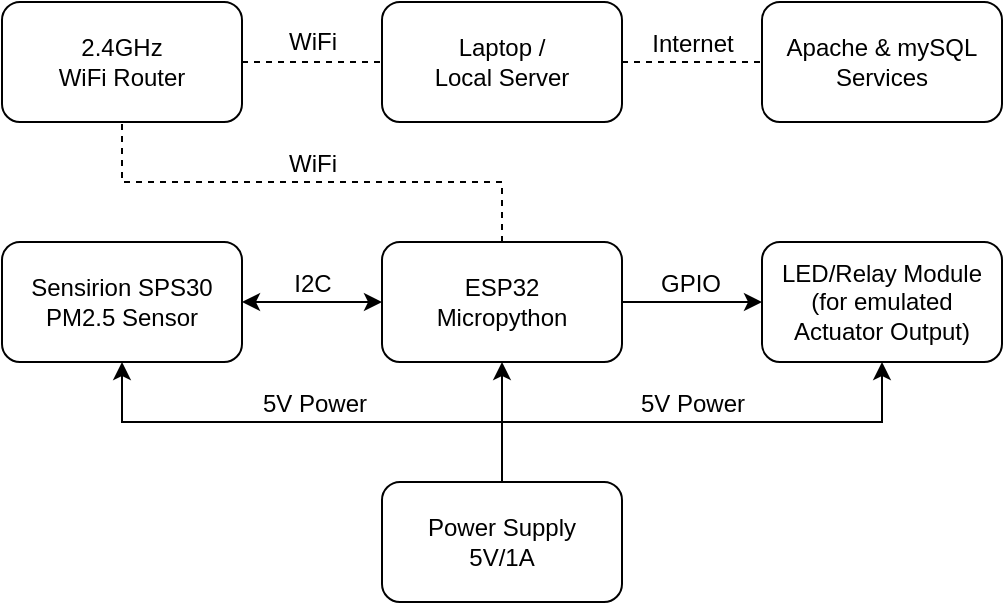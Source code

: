 <mxfile version="24.7.7">
  <diagram name="Page-1" id="tCl5GKto9W87owpmdV91">
    <mxGraphModel dx="1042" dy="567" grid="1" gridSize="10" guides="1" tooltips="1" connect="1" arrows="1" fold="1" page="1" pageScale="1" pageWidth="850" pageHeight="1100" math="0" shadow="0">
      <root>
        <mxCell id="0" />
        <mxCell id="1" parent="0" />
        <mxCell id="QDFXAqB7ANcYVXsruNoA-1" value="ESP32&lt;br&gt;Micropython" style="rounded=1;whiteSpace=wrap;html=1;" parent="1" vertex="1">
          <mxGeometry x="365" y="260" width="120" height="60" as="geometry" />
        </mxCell>
        <mxCell id="QDFXAqB7ANcYVXsruNoA-2" value="Power Supply &lt;br&gt;5V/1A" style="rounded=1;whiteSpace=wrap;html=1;" parent="1" vertex="1">
          <mxGeometry x="365" y="380" width="120" height="60" as="geometry" />
        </mxCell>
        <mxCell id="QDFXAqB7ANcYVXsruNoA-3" value="Sensirion SPS30&lt;br&gt;PM2.5&amp;nbsp;Sensor" style="rounded=1;whiteSpace=wrap;html=1;" parent="1" vertex="1">
          <mxGeometry x="175" y="260" width="120" height="60" as="geometry" />
        </mxCell>
        <mxCell id="QDFXAqB7ANcYVXsruNoA-4" value="LED/Relay Module&lt;br&gt;(for emulated Actuator Output)" style="rounded=1;whiteSpace=wrap;html=1;" parent="1" vertex="1">
          <mxGeometry x="555" y="260" width="120" height="60" as="geometry" />
        </mxCell>
        <mxCell id="QDFXAqB7ANcYVXsruNoA-5" value="2.4GHz &lt;br&gt;WiFi Router" style="rounded=1;whiteSpace=wrap;html=1;" parent="1" vertex="1">
          <mxGeometry x="175" y="140" width="120" height="60" as="geometry" />
        </mxCell>
        <mxCell id="QDFXAqB7ANcYVXsruNoA-6" value="" style="endArrow=classic;html=1;rounded=0;exitX=0.5;exitY=0;exitDx=0;exitDy=0;entryX=0.5;entryY=1;entryDx=0;entryDy=0;" parent="1" source="QDFXAqB7ANcYVXsruNoA-2" target="QDFXAqB7ANcYVXsruNoA-1" edge="1">
          <mxGeometry width="50" height="50" relative="1" as="geometry">
            <mxPoint x="385" y="340" as="sourcePoint" />
            <mxPoint x="435" y="290" as="targetPoint" />
          </mxGeometry>
        </mxCell>
        <mxCell id="QDFXAqB7ANcYVXsruNoA-9" value="" style="endArrow=classic;html=1;rounded=0;entryX=0.5;entryY=1;entryDx=0;entryDy=0;" parent="1" target="QDFXAqB7ANcYVXsruNoA-3" edge="1">
          <mxGeometry width="50" height="50" relative="1" as="geometry">
            <mxPoint x="425" y="350" as="sourcePoint" />
            <mxPoint x="435" y="290" as="targetPoint" />
            <Array as="points">
              <mxPoint x="235" y="350" />
            </Array>
          </mxGeometry>
        </mxCell>
        <mxCell id="QDFXAqB7ANcYVXsruNoA-10" value="" style="endArrow=classic;html=1;rounded=0;entryX=0.5;entryY=1;entryDx=0;entryDy=0;" parent="1" target="QDFXAqB7ANcYVXsruNoA-4" edge="1">
          <mxGeometry width="50" height="50" relative="1" as="geometry">
            <mxPoint x="425" y="350" as="sourcePoint" />
            <mxPoint x="435" y="300" as="targetPoint" />
            <Array as="points">
              <mxPoint x="615" y="350" />
            </Array>
          </mxGeometry>
        </mxCell>
        <mxCell id="QDFXAqB7ANcYVXsruNoA-12" value="" style="endArrow=classic;html=1;rounded=0;entryX=0;entryY=0.5;entryDx=0;entryDy=0;exitX=1;exitY=0.5;exitDx=0;exitDy=0;" parent="1" source="QDFXAqB7ANcYVXsruNoA-1" target="QDFXAqB7ANcYVXsruNoA-4" edge="1">
          <mxGeometry width="50" height="50" relative="1" as="geometry">
            <mxPoint x="385" y="350" as="sourcePoint" />
            <mxPoint x="435" y="300" as="targetPoint" />
          </mxGeometry>
        </mxCell>
        <mxCell id="QDFXAqB7ANcYVXsruNoA-14" value="Laptop / &lt;br&gt;Local Server" style="rounded=1;whiteSpace=wrap;html=1;" parent="1" vertex="1">
          <mxGeometry x="365" y="140" width="120" height="60" as="geometry" />
        </mxCell>
        <mxCell id="QDFXAqB7ANcYVXsruNoA-15" value="" style="endArrow=none;dashed=1;html=1;rounded=0;entryX=0;entryY=0.5;entryDx=0;entryDy=0;exitX=1;exitY=0.5;exitDx=0;exitDy=0;" parent="1" source="QDFXAqB7ANcYVXsruNoA-5" target="QDFXAqB7ANcYVXsruNoA-14" edge="1">
          <mxGeometry width="50" height="50" relative="1" as="geometry">
            <mxPoint x="215" y="280" as="sourcePoint" />
            <mxPoint x="265" y="230" as="targetPoint" />
          </mxGeometry>
        </mxCell>
        <mxCell id="go4zkeS-rp8Euq0ji3ZB-1" value="Apache &amp;amp; mySQL&lt;br&gt;Services" style="rounded=1;whiteSpace=wrap;html=1;" vertex="1" parent="1">
          <mxGeometry x="555" y="140" width="120" height="60" as="geometry" />
        </mxCell>
        <mxCell id="go4zkeS-rp8Euq0ji3ZB-3" value="" style="endArrow=none;dashed=1;html=1;rounded=0;exitX=0.5;exitY=0;exitDx=0;exitDy=0;entryX=0.5;entryY=1;entryDx=0;entryDy=0;" edge="1" parent="1" source="QDFXAqB7ANcYVXsruNoA-1" target="QDFXAqB7ANcYVXsruNoA-5">
          <mxGeometry width="50" height="50" relative="1" as="geometry">
            <mxPoint x="415" y="250" as="sourcePoint" />
            <mxPoint x="465" y="200" as="targetPoint" />
            <Array as="points">
              <mxPoint x="425" y="230" />
              <mxPoint x="235" y="230" />
            </Array>
          </mxGeometry>
        </mxCell>
        <mxCell id="go4zkeS-rp8Euq0ji3ZB-4" value="" style="endArrow=none;dashed=1;html=1;rounded=0;entryX=0;entryY=0.5;entryDx=0;entryDy=0;exitX=1;exitY=0.5;exitDx=0;exitDy=0;" edge="1" parent="1" source="QDFXAqB7ANcYVXsruNoA-14" target="go4zkeS-rp8Euq0ji3ZB-1">
          <mxGeometry width="50" height="50" relative="1" as="geometry">
            <mxPoint x="365" y="270" as="sourcePoint" />
            <mxPoint x="415" y="220" as="targetPoint" />
          </mxGeometry>
        </mxCell>
        <mxCell id="go4zkeS-rp8Euq0ji3ZB-5" value="I2C" style="text;html=1;align=center;verticalAlign=middle;resizable=0;points=[];autosize=1;strokeColor=none;fillColor=none;" vertex="1" parent="1">
          <mxGeometry x="310" y="266" width="40" height="30" as="geometry" />
        </mxCell>
        <mxCell id="go4zkeS-rp8Euq0ji3ZB-7" value="GPIO" style="text;html=1;align=center;verticalAlign=middle;resizable=0;points=[];autosize=1;strokeColor=none;fillColor=none;" vertex="1" parent="1">
          <mxGeometry x="494" y="266" width="50" height="30" as="geometry" />
        </mxCell>
        <mxCell id="go4zkeS-rp8Euq0ji3ZB-8" value="" style="endArrow=classic;startArrow=classic;html=1;rounded=0;exitX=1;exitY=0.5;exitDx=0;exitDy=0;entryX=0;entryY=0.5;entryDx=0;entryDy=0;" edge="1" parent="1" source="QDFXAqB7ANcYVXsruNoA-3" target="QDFXAqB7ANcYVXsruNoA-1">
          <mxGeometry width="50" height="50" relative="1" as="geometry">
            <mxPoint x="405" y="360" as="sourcePoint" />
            <mxPoint x="455" y="310" as="targetPoint" />
          </mxGeometry>
        </mxCell>
        <mxCell id="go4zkeS-rp8Euq0ji3ZB-9" value="5V Power" style="text;html=1;align=center;verticalAlign=middle;resizable=0;points=[];autosize=1;strokeColor=none;fillColor=none;" vertex="1" parent="1">
          <mxGeometry x="291" y="326" width="80" height="30" as="geometry" />
        </mxCell>
        <mxCell id="go4zkeS-rp8Euq0ji3ZB-10" value="5V Power" style="text;html=1;align=center;verticalAlign=middle;resizable=0;points=[];autosize=1;strokeColor=none;fillColor=none;" vertex="1" parent="1">
          <mxGeometry x="480" y="326" width="80" height="30" as="geometry" />
        </mxCell>
        <mxCell id="go4zkeS-rp8Euq0ji3ZB-11" value="WiFi" style="text;html=1;align=center;verticalAlign=middle;resizable=0;points=[];autosize=1;strokeColor=none;fillColor=none;" vertex="1" parent="1">
          <mxGeometry x="305" y="206" width="50" height="30" as="geometry" />
        </mxCell>
        <mxCell id="go4zkeS-rp8Euq0ji3ZB-12" value="WiFi" style="text;html=1;align=center;verticalAlign=middle;resizable=0;points=[];autosize=1;strokeColor=none;fillColor=none;" vertex="1" parent="1">
          <mxGeometry x="305" y="145" width="50" height="30" as="geometry" />
        </mxCell>
        <mxCell id="go4zkeS-rp8Euq0ji3ZB-13" value="Internet" style="text;html=1;align=center;verticalAlign=middle;resizable=0;points=[];autosize=1;strokeColor=none;fillColor=none;" vertex="1" parent="1">
          <mxGeometry x="490" y="146" width="60" height="30" as="geometry" />
        </mxCell>
      </root>
    </mxGraphModel>
  </diagram>
</mxfile>
